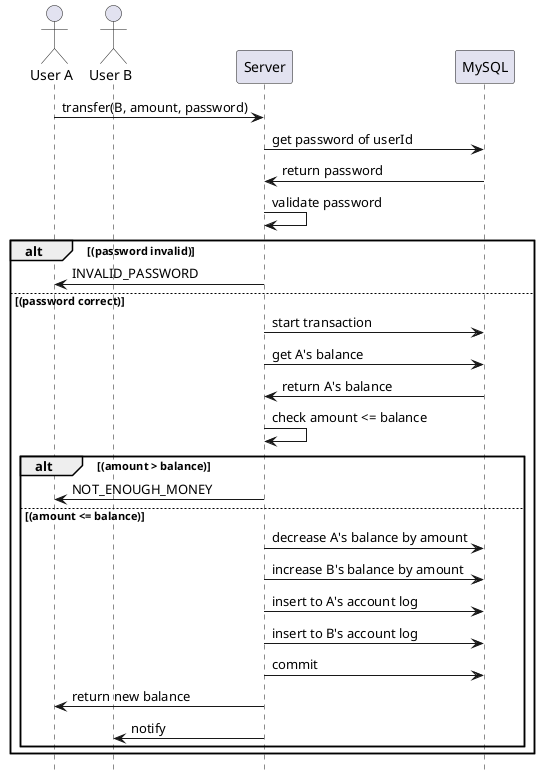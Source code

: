 @startuml transfer-money
hide footbox
actor "User A"
actor "User B"
"User A" -> "Server": transfer(B, amount, password)
"Server" -> "MySQL": get password of userId 
"MySQL" -> "Server": return password
"Server" -> "Server": validate password
alt (password invalid)
"Server" -> "User A": INVALID_PASSWORD
else (password correct)
"Server" -> "MySQL": start transaction
"Server" -> "MySQL": get A's balance
"MySQL" -> "Server": return A's balance
"Server" -> "Server" : check amount <= balance
alt  (amount > balance)
"Server" -> "User A": NOT_ENOUGH_MONEY
else (amount <= balance)
"Server" -> "MySQL" : decrease A's balance by amount
"Server" -> "MySQL" : increase B's balance by amount
"Server" -> "MySQL" : insert to A's account log
"Server" -> "MySQL" : insert to B's account log
"Server" -> "MySQL" : commit
"Server" -> "User A": return new balance
"Server" -> "User B" : notify
end
end
@enduml